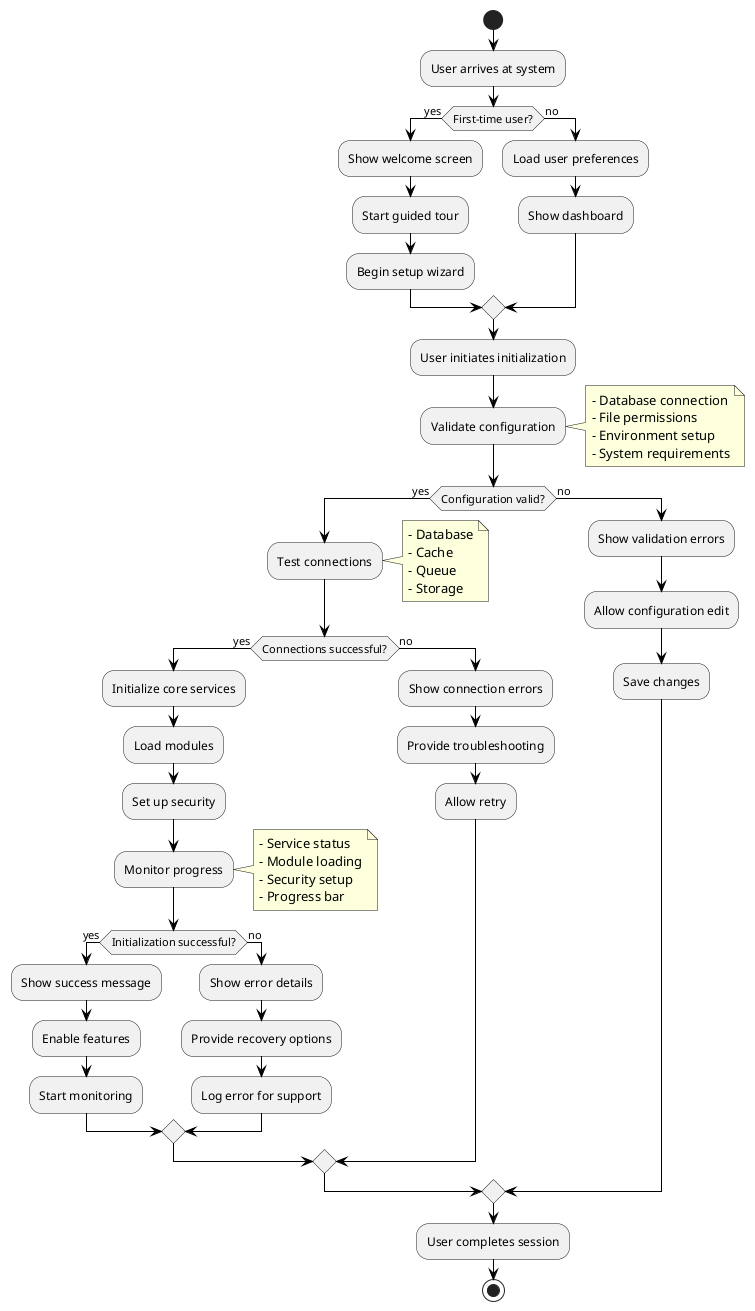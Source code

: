 @startuml Initialization Journey

!define RECTANGLE class
skinparam backgroundColor white
skinparam classBackgroundColor white
skinparam classBorderColor black
skinparam arrowColor black

start

:User arrives at system;

if (First-time user?) then (yes)
  :Show welcome screen;
  :Start guided tour;
  :Begin setup wizard;
else (no)
  :Load user preferences;
  :Show dashboard;
endif

:User initiates initialization;

:Validate configuration;
note right
  - Database connection
  - File permissions
  - Environment setup
  - System requirements
end note

if (Configuration valid?) then (yes)
  :Test connections;
  note right
    - Database
    - Cache
    - Queue
    - Storage
  end note
  
  if (Connections successful?) then (yes)
    :Initialize core services;
    :Load modules;
    :Set up security;
    
    :Monitor progress;
    note right
      - Service status
      - Module loading
      - Security setup
      - Progress bar
    end note
    
    if (Initialization successful?) then (yes)
      :Show success message;
      :Enable features;
      :Start monitoring;
    else (no)
      :Show error details;
      :Provide recovery options;
      :Log error for support;
    endif
  else (no)
    :Show connection errors;
    :Provide troubleshooting;
    :Allow retry;
  endif
else (no)
  :Show validation errors;
  :Allow configuration edit;
  :Save changes;
endif

:User completes session;

stop

@enduml 